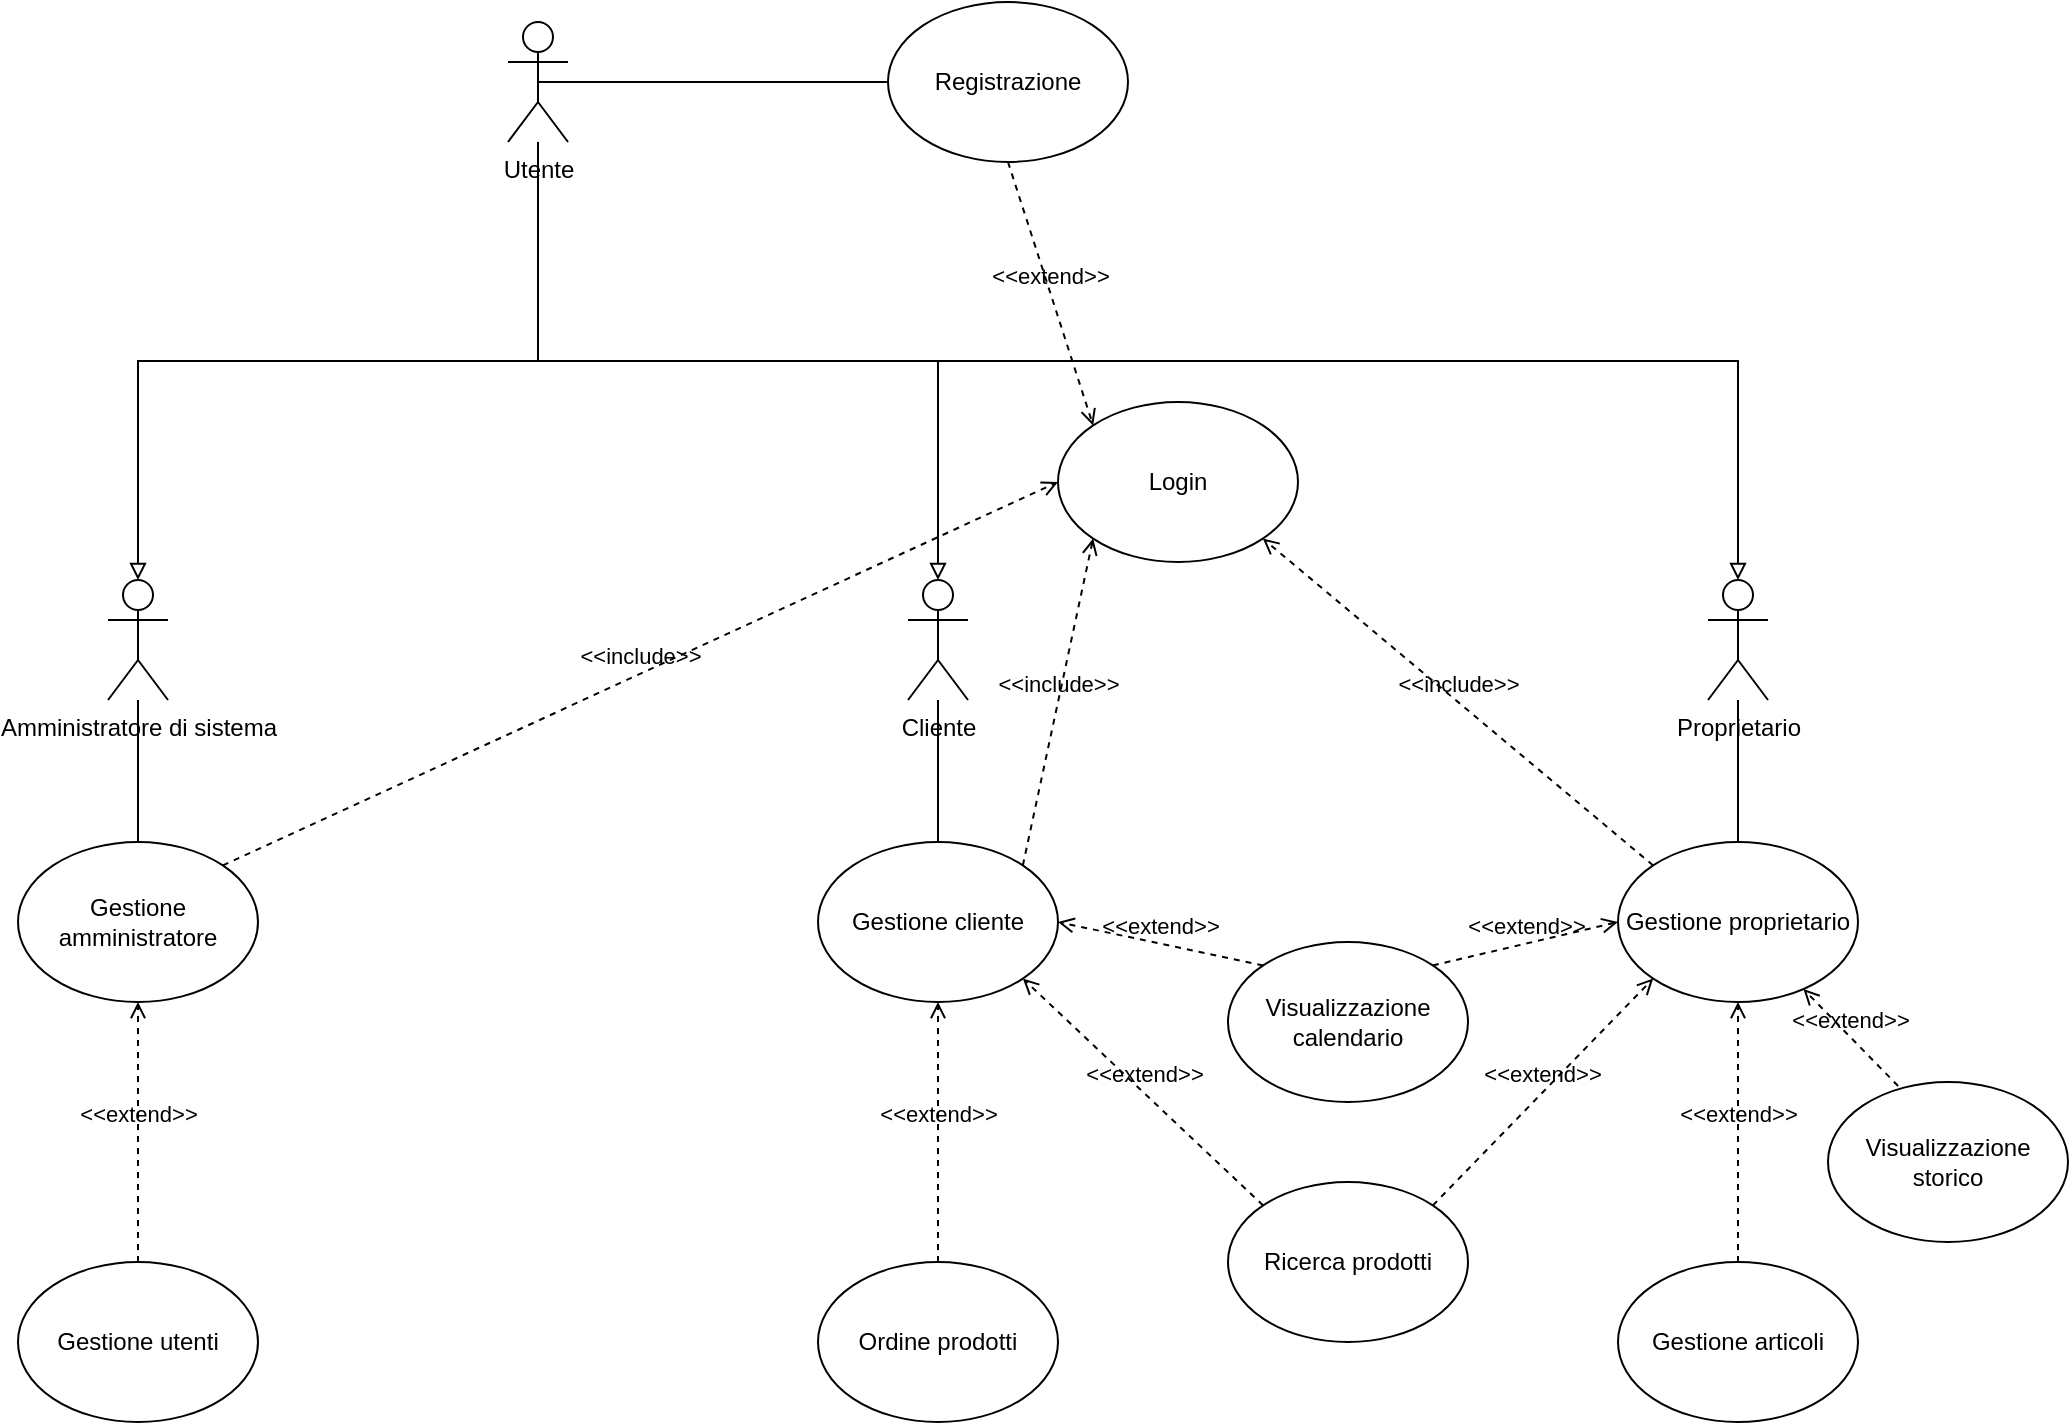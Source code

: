 <mxfile version="21.6.7" type="device">
  <diagram name="Pagina-1" id="-AscqF2P0INnX2WkudZT">
    <mxGraphModel dx="1434" dy="816" grid="1" gridSize="10" guides="1" tooltips="1" connect="1" arrows="1" fold="1" page="1" pageScale="1" pageWidth="1169" pageHeight="827" background="#ffffff" math="0" shadow="0">
      <root>
        <mxCell id="0" />
        <mxCell id="1" parent="0" />
        <mxCell id="3w6smhPN64hNr4UrGpXy-1" value="Amministratore di sistema&lt;br&gt;" style="shape=umlActor;verticalLabelPosition=bottom;verticalAlign=top;html=1;outlineConnect=0;" vertex="1" parent="1">
          <mxGeometry x="170" y="299" width="30" height="60" as="geometry" />
        </mxCell>
        <mxCell id="3w6smhPN64hNr4UrGpXy-2" value="Proprietario" style="shape=umlActor;verticalLabelPosition=bottom;verticalAlign=top;html=1;outlineConnect=0;" vertex="1" parent="1">
          <mxGeometry x="970" y="299" width="30" height="60" as="geometry" />
        </mxCell>
        <mxCell id="3w6smhPN64hNr4UrGpXy-3" value="Cliente" style="shape=umlActor;verticalLabelPosition=bottom;verticalAlign=top;html=1;outlineConnect=0;direction=east;" vertex="1" parent="1">
          <mxGeometry x="570" y="299" width="30" height="60" as="geometry" />
        </mxCell>
        <mxCell id="3w6smhPN64hNr4UrGpXy-5" value="Registrazione" style="ellipse;whiteSpace=wrap;html=1;" vertex="1" parent="1">
          <mxGeometry x="560" y="10" width="120" height="80" as="geometry" />
        </mxCell>
        <mxCell id="3w6smhPN64hNr4UrGpXy-6" value="Login" style="ellipse;whiteSpace=wrap;html=1;" vertex="1" parent="1">
          <mxGeometry x="645" y="210" width="120" height="80" as="geometry" />
        </mxCell>
        <mxCell id="3w6smhPN64hNr4UrGpXy-7" value="Ricerca prodotti" style="ellipse;whiteSpace=wrap;html=1;" vertex="1" parent="1">
          <mxGeometry x="730" y="600" width="120" height="80" as="geometry" />
        </mxCell>
        <mxCell id="3w6smhPN64hNr4UrGpXy-8" value="Ordine prodotti" style="ellipse;whiteSpace=wrap;html=1;" vertex="1" parent="1">
          <mxGeometry x="525" y="640" width="120" height="80" as="geometry" />
        </mxCell>
        <mxCell id="3w6smhPN64hNr4UrGpXy-9" value="Visualizzazione calendario" style="ellipse;whiteSpace=wrap;html=1;" vertex="1" parent="1">
          <mxGeometry x="730" y="480" width="120" height="80" as="geometry" />
        </mxCell>
        <mxCell id="3w6smhPN64hNr4UrGpXy-11" value="Gestione articoli" style="ellipse;whiteSpace=wrap;html=1;" vertex="1" parent="1">
          <mxGeometry x="925" y="640" width="120" height="80" as="geometry" />
        </mxCell>
        <mxCell id="3w6smhPN64hNr4UrGpXy-12" value="Visualizzazione storico" style="ellipse;whiteSpace=wrap;html=1;" vertex="1" parent="1">
          <mxGeometry x="1030" y="550" width="120" height="80" as="geometry" />
        </mxCell>
        <mxCell id="3w6smhPN64hNr4UrGpXy-13" value="Gestione utenti" style="ellipse;whiteSpace=wrap;html=1;" vertex="1" parent="1">
          <mxGeometry x="125" y="640" width="120" height="80" as="geometry" />
        </mxCell>
        <mxCell id="3w6smhPN64hNr4UrGpXy-16" value="Utente&lt;br&gt;" style="shape=umlActor;verticalLabelPosition=bottom;verticalAlign=top;html=1;outlineConnect=0;" vertex="1" parent="1">
          <mxGeometry x="370" y="20" width="30" height="60" as="geometry" />
        </mxCell>
        <mxCell id="3w6smhPN64hNr4UrGpXy-26" value="Gestione amministratore" style="ellipse;whiteSpace=wrap;html=1;" vertex="1" parent="1">
          <mxGeometry x="125" y="430" width="120" height="80" as="geometry" />
        </mxCell>
        <mxCell id="3w6smhPN64hNr4UrGpXy-27" value="Gestione proprietario" style="ellipse;whiteSpace=wrap;html=1;" vertex="1" parent="1">
          <mxGeometry x="925" y="430" width="120" height="80" as="geometry" />
        </mxCell>
        <mxCell id="3w6smhPN64hNr4UrGpXy-28" value="Gestione cliente" style="ellipse;whiteSpace=wrap;html=1;" vertex="1" parent="1">
          <mxGeometry x="525" y="430" width="120" height="80" as="geometry" />
        </mxCell>
        <mxCell id="3w6smhPN64hNr4UrGpXy-30" value="" style="endArrow=block;html=1;endFill=0;edgeStyle=elbowEdgeStyle;elbow=vertical;rounded=0;entryX=0.5;entryY=0;entryDx=0;entryDy=0;entryPerimeter=0;" edge="1" parent="1" source="3w6smhPN64hNr4UrGpXy-16" target="3w6smhPN64hNr4UrGpXy-1">
          <mxGeometry width="160" relative="1" as="geometry">
            <mxPoint x="490" y="430" as="sourcePoint" />
            <mxPoint x="640" y="410" as="targetPoint" />
          </mxGeometry>
        </mxCell>
        <mxCell id="3w6smhPN64hNr4UrGpXy-31" value="" style="endArrow=block;html=1;endFill=0;edgeStyle=elbowEdgeStyle;elbow=vertical;rounded=0;" edge="1" parent="1" source="3w6smhPN64hNr4UrGpXy-16" target="3w6smhPN64hNr4UrGpXy-3">
          <mxGeometry width="160" relative="1" as="geometry">
            <mxPoint x="490" y="420" as="sourcePoint" />
            <mxPoint x="650" y="420" as="targetPoint" />
          </mxGeometry>
        </mxCell>
        <mxCell id="3w6smhPN64hNr4UrGpXy-32" value="" style="endArrow=block;html=1;endFill=0;edgeStyle=elbowEdgeStyle;elbow=vertical;rounded=0;entryX=0.5;entryY=0;entryDx=0;entryDy=0;entryPerimeter=0;" edge="1" parent="1" source="3w6smhPN64hNr4UrGpXy-16" target="3w6smhPN64hNr4UrGpXy-2">
          <mxGeometry width="160" relative="1" as="geometry">
            <mxPoint x="490" y="430" as="sourcePoint" />
            <mxPoint x="660" y="469.5" as="targetPoint" />
          </mxGeometry>
        </mxCell>
        <mxCell id="3w6smhPN64hNr4UrGpXy-33" value="" style="endArrow=none;html=1;rounded=0;entryX=0.5;entryY=0.5;entryDx=0;entryDy=0;entryPerimeter=0;exitX=0;exitY=0.5;exitDx=0;exitDy=0;" edge="1" parent="1" source="3w6smhPN64hNr4UrGpXy-5" target="3w6smhPN64hNr4UrGpXy-16">
          <mxGeometry width="50" height="50" relative="1" as="geometry">
            <mxPoint x="550" y="80" as="sourcePoint" />
            <mxPoint x="590" y="390" as="targetPoint" />
          </mxGeometry>
        </mxCell>
        <mxCell id="3w6smhPN64hNr4UrGpXy-35" value="" style="endArrow=none;html=1;rounded=0;exitX=0.5;exitY=0;exitDx=0;exitDy=0;" edge="1" parent="1" source="3w6smhPN64hNr4UrGpXy-26" target="3w6smhPN64hNr4UrGpXy-1">
          <mxGeometry width="50" height="50" relative="1" as="geometry">
            <mxPoint x="325" y="414" as="sourcePoint" />
            <mxPoint x="190" y="390" as="targetPoint" />
          </mxGeometry>
        </mxCell>
        <mxCell id="3w6smhPN64hNr4UrGpXy-36" value="" style="endArrow=none;html=1;rounded=0;exitX=0.5;exitY=0;exitDx=0;exitDy=0;" edge="1" parent="1" source="3w6smhPN64hNr4UrGpXy-28" target="3w6smhPN64hNr4UrGpXy-3">
          <mxGeometry width="50" height="50" relative="1" as="geometry">
            <mxPoint x="520" y="430" as="sourcePoint" />
            <mxPoint x="584" y="389" as="targetPoint" />
          </mxGeometry>
        </mxCell>
        <mxCell id="3w6smhPN64hNr4UrGpXy-37" value="" style="endArrow=none;html=1;rounded=0;exitX=0.5;exitY=0;exitDx=0;exitDy=0;" edge="1" parent="1" source="3w6smhPN64hNr4UrGpXy-27" target="3w6smhPN64hNr4UrGpXy-2">
          <mxGeometry width="50" height="50" relative="1" as="geometry">
            <mxPoint x="195" y="440" as="sourcePoint" />
            <mxPoint x="195" y="369" as="targetPoint" />
          </mxGeometry>
        </mxCell>
        <mxCell id="3w6smhPN64hNr4UrGpXy-38" value="&amp;lt;&amp;lt;extend&amp;gt;&amp;gt;" style="html=1;verticalAlign=bottom;labelBackgroundColor=none;endArrow=open;endFill=0;dashed=1;rounded=0;exitX=0.5;exitY=0;exitDx=0;exitDy=0;entryX=0.5;entryY=1;entryDx=0;entryDy=0;" edge="1" parent="1" source="3w6smhPN64hNr4UrGpXy-13" target="3w6smhPN64hNr4UrGpXy-26">
          <mxGeometry width="160" relative="1" as="geometry">
            <mxPoint x="340" y="380" as="sourcePoint" />
            <mxPoint x="270" y="600" as="targetPoint" />
          </mxGeometry>
        </mxCell>
        <mxCell id="3w6smhPN64hNr4UrGpXy-39" value="&amp;lt;&amp;lt;extend&amp;gt;&amp;gt;" style="html=1;verticalAlign=bottom;labelBackgroundColor=none;endArrow=open;endFill=0;dashed=1;rounded=0;exitX=0.5;exitY=0;exitDx=0;exitDy=0;entryX=0.5;entryY=1;entryDx=0;entryDy=0;" edge="1" parent="1" source="3w6smhPN64hNr4UrGpXy-8" target="3w6smhPN64hNr4UrGpXy-28">
          <mxGeometry width="160" relative="1" as="geometry">
            <mxPoint x="450" y="510" as="sourcePoint" />
            <mxPoint x="480" y="560" as="targetPoint" />
          </mxGeometry>
        </mxCell>
        <mxCell id="3w6smhPN64hNr4UrGpXy-40" value="&amp;lt;&amp;lt;extend&amp;gt;&amp;gt;" style="html=1;verticalAlign=bottom;labelBackgroundColor=none;endArrow=open;endFill=0;dashed=1;rounded=0;entryX=0.5;entryY=1;entryDx=0;entryDy=0;exitX=0.5;exitY=0;exitDx=0;exitDy=0;" edge="1" parent="1" source="3w6smhPN64hNr4UrGpXy-11" target="3w6smhPN64hNr4UrGpXy-27">
          <mxGeometry width="160" relative="1" as="geometry">
            <mxPoint x="950" y="590" as="sourcePoint" />
            <mxPoint x="950" y="650" as="targetPoint" />
          </mxGeometry>
        </mxCell>
        <mxCell id="3w6smhPN64hNr4UrGpXy-42" value="&amp;lt;&amp;lt;extend&amp;gt;&amp;gt;" style="html=1;verticalAlign=bottom;labelBackgroundColor=none;endArrow=open;endFill=0;dashed=1;rounded=0;exitX=0.292;exitY=0.025;exitDx=0;exitDy=0;exitPerimeter=0;" edge="1" parent="1" source="3w6smhPN64hNr4UrGpXy-12" target="3w6smhPN64hNr4UrGpXy-27">
          <mxGeometry width="160" relative="1" as="geometry">
            <mxPoint x="1089.5" y="560" as="sourcePoint" />
            <mxPoint x="1089.5" y="500" as="targetPoint" />
          </mxGeometry>
        </mxCell>
        <mxCell id="3w6smhPN64hNr4UrGpXy-43" value="&amp;lt;&amp;lt;extend&amp;gt;&amp;gt;" style="html=1;verticalAlign=bottom;labelBackgroundColor=none;endArrow=open;endFill=0;dashed=1;rounded=0;exitX=0;exitY=0;exitDx=0;exitDy=0;entryX=1;entryY=1;entryDx=0;entryDy=0;" edge="1" parent="1" source="3w6smhPN64hNr4UrGpXy-7" target="3w6smhPN64hNr4UrGpXy-28">
          <mxGeometry width="160" relative="1" as="geometry">
            <mxPoint x="687.574" y="571.716" as="sourcePoint" />
            <mxPoint x="640" y="540" as="targetPoint" />
          </mxGeometry>
        </mxCell>
        <mxCell id="3w6smhPN64hNr4UrGpXy-45" value="&amp;lt;&amp;lt;extend&amp;gt;&amp;gt;" style="html=1;verticalAlign=bottom;labelBackgroundColor=none;endArrow=open;endFill=0;dashed=1;rounded=0;entryX=0;entryY=0.5;entryDx=0;entryDy=0;exitX=1;exitY=0;exitDx=0;exitDy=0;" edge="1" parent="1" source="3w6smhPN64hNr4UrGpXy-9" target="3w6smhPN64hNr4UrGpXy-27">
          <mxGeometry width="160" relative="1" as="geometry">
            <mxPoint x="870" y="450" as="sourcePoint" />
            <mxPoint x="758" y="572" as="targetPoint" />
          </mxGeometry>
        </mxCell>
        <mxCell id="3w6smhPN64hNr4UrGpXy-46" value="&amp;lt;&amp;lt;extend&amp;gt;&amp;gt;" style="html=1;verticalAlign=bottom;labelBackgroundColor=none;endArrow=open;endFill=0;dashed=1;rounded=0;entryX=0;entryY=1;entryDx=0;entryDy=0;exitX=1;exitY=0;exitDx=0;exitDy=0;" edge="1" parent="1" source="3w6smhPN64hNr4UrGpXy-7" target="3w6smhPN64hNr4UrGpXy-27">
          <mxGeometry width="160" relative="1" as="geometry">
            <mxPoint x="930" y="550" as="sourcePoint" />
            <mxPoint x="758" y="672" as="targetPoint" />
          </mxGeometry>
        </mxCell>
        <mxCell id="3w6smhPN64hNr4UrGpXy-48" value="&amp;lt;&amp;lt;include&amp;gt;&amp;gt;" style="html=1;verticalAlign=bottom;labelBackgroundColor=none;endArrow=open;endFill=0;dashed=1;rounded=0;exitX=1;exitY=0;exitDx=0;exitDy=0;entryX=0;entryY=0.5;entryDx=0;entryDy=0;" edge="1" parent="1" source="3w6smhPN64hNr4UrGpXy-26" target="3w6smhPN64hNr4UrGpXy-6">
          <mxGeometry width="160" relative="1" as="geometry">
            <mxPoint x="280" y="460" as="sourcePoint" />
            <mxPoint x="440" y="460" as="targetPoint" />
          </mxGeometry>
        </mxCell>
        <mxCell id="3w6smhPN64hNr4UrGpXy-49" value="&amp;lt;&amp;lt;include&amp;gt;&amp;gt;" style="html=1;verticalAlign=bottom;labelBackgroundColor=none;endArrow=open;endFill=0;dashed=1;rounded=0;exitX=1;exitY=0;exitDx=0;exitDy=0;entryX=0;entryY=1;entryDx=0;entryDy=0;" edge="1" parent="1" source="3w6smhPN64hNr4UrGpXy-28" target="3w6smhPN64hNr4UrGpXy-6">
          <mxGeometry width="160" relative="1" as="geometry">
            <mxPoint x="255" y="480" as="sourcePoint" />
            <mxPoint x="740" y="339" as="targetPoint" />
          </mxGeometry>
        </mxCell>
        <mxCell id="3w6smhPN64hNr4UrGpXy-50" value="&amp;lt;&amp;lt;include&amp;gt;&amp;gt;" style="html=1;verticalAlign=bottom;labelBackgroundColor=none;endArrow=open;endFill=0;dashed=1;rounded=0;exitX=0;exitY=0;exitDx=0;exitDy=0;entryX=1;entryY=1;entryDx=0;entryDy=0;" edge="1" parent="1" source="3w6smhPN64hNr4UrGpXy-27" target="3w6smhPN64hNr4UrGpXy-6">
          <mxGeometry width="160" relative="1" as="geometry">
            <mxPoint x="637" y="452" as="sourcePoint" />
            <mxPoint x="758" y="367" as="targetPoint" />
          </mxGeometry>
        </mxCell>
        <mxCell id="3w6smhPN64hNr4UrGpXy-51" value="&amp;lt;&amp;lt;extend&amp;gt;&amp;gt;" style="html=1;verticalAlign=bottom;labelBackgroundColor=none;endArrow=open;endFill=0;dashed=1;rounded=0;exitX=0;exitY=0;exitDx=0;exitDy=0;entryX=1;entryY=0.5;entryDx=0;entryDy=0;" edge="1" parent="1" source="3w6smhPN64hNr4UrGpXy-9" target="3w6smhPN64hNr4UrGpXy-28">
          <mxGeometry width="160" relative="1" as="geometry">
            <mxPoint x="758" y="672" as="sourcePoint" />
            <mxPoint x="637" y="508" as="targetPoint" />
          </mxGeometry>
        </mxCell>
        <mxCell id="3w6smhPN64hNr4UrGpXy-52" value="&amp;lt;&amp;lt;extend&amp;gt;&amp;gt;" style="html=1;verticalAlign=bottom;labelBackgroundColor=none;endArrow=open;endFill=0;dashed=1;rounded=0;exitX=0.5;exitY=1;exitDx=0;exitDy=0;entryX=0;entryY=0;entryDx=0;entryDy=0;" edge="1" parent="1" source="3w6smhPN64hNr4UrGpXy-5" target="3w6smhPN64hNr4UrGpXy-6">
          <mxGeometry width="160" relative="1" as="geometry">
            <mxPoint x="1073" y="72" as="sourcePoint" />
            <mxPoint x="970" y="50" as="targetPoint" />
          </mxGeometry>
        </mxCell>
      </root>
    </mxGraphModel>
  </diagram>
</mxfile>
